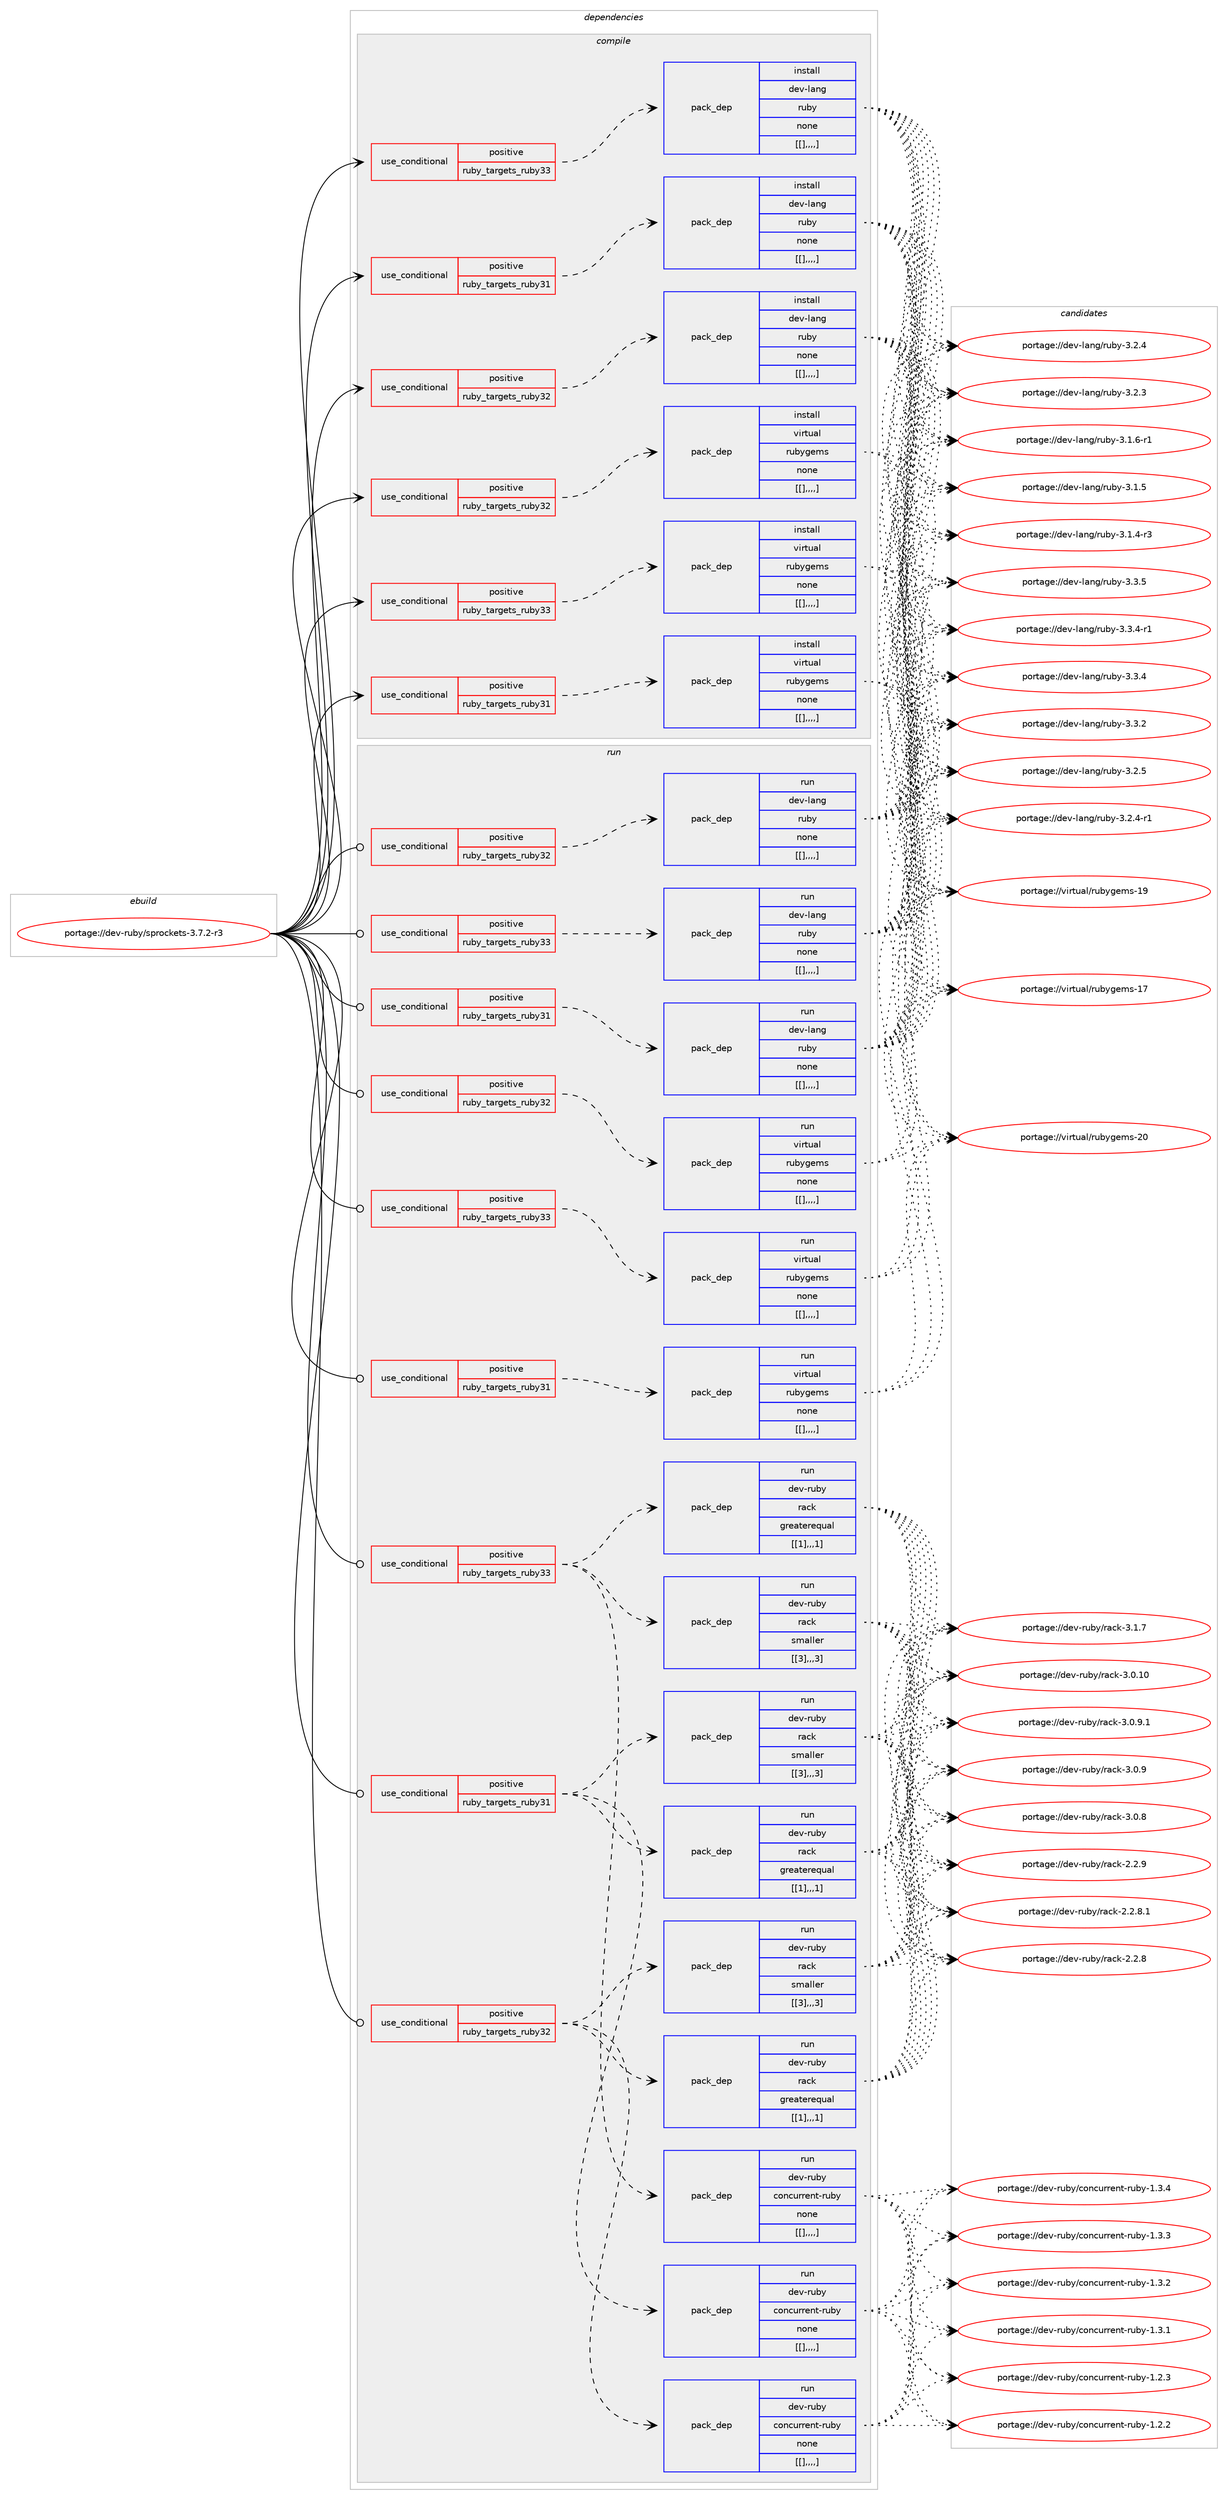 digraph prolog {

# *************
# Graph options
# *************

newrank=true;
concentrate=true;
compound=true;
graph [rankdir=LR,fontname=Helvetica,fontsize=10,ranksep=1.5];#, ranksep=2.5, nodesep=0.2];
edge  [arrowhead=vee];
node  [fontname=Helvetica,fontsize=10];

# **********
# The ebuild
# **********

subgraph cluster_leftcol {
color=gray;
label=<<i>ebuild</i>>;
id [label="portage://dev-ruby/sprockets-3.7.2-r3", color=red, width=4, href="../dev-ruby/sprockets-3.7.2-r3.svg"];
}

# ****************
# The dependencies
# ****************

subgraph cluster_midcol {
color=gray;
label=<<i>dependencies</i>>;
subgraph cluster_compile {
fillcolor="#eeeeee";
style=filled;
label=<<i>compile</i>>;
subgraph cond58580 {
dependency207532 [label=<<TABLE BORDER="0" CELLBORDER="1" CELLSPACING="0" CELLPADDING="4"><TR><TD ROWSPAN="3" CELLPADDING="10">use_conditional</TD></TR><TR><TD>positive</TD></TR><TR><TD>ruby_targets_ruby31</TD></TR></TABLE>>, shape=none, color=red];
subgraph pack147572 {
dependency207533 [label=<<TABLE BORDER="0" CELLBORDER="1" CELLSPACING="0" CELLPADDING="4" WIDTH="220"><TR><TD ROWSPAN="6" CELLPADDING="30">pack_dep</TD></TR><TR><TD WIDTH="110">install</TD></TR><TR><TD>dev-lang</TD></TR><TR><TD>ruby</TD></TR><TR><TD>none</TD></TR><TR><TD>[[],,,,]</TD></TR></TABLE>>, shape=none, color=blue];
}
dependency207532:e -> dependency207533:w [weight=20,style="dashed",arrowhead="vee"];
}
id:e -> dependency207532:w [weight=20,style="solid",arrowhead="vee"];
subgraph cond58581 {
dependency207534 [label=<<TABLE BORDER="0" CELLBORDER="1" CELLSPACING="0" CELLPADDING="4"><TR><TD ROWSPAN="3" CELLPADDING="10">use_conditional</TD></TR><TR><TD>positive</TD></TR><TR><TD>ruby_targets_ruby31</TD></TR></TABLE>>, shape=none, color=red];
subgraph pack147573 {
dependency207535 [label=<<TABLE BORDER="0" CELLBORDER="1" CELLSPACING="0" CELLPADDING="4" WIDTH="220"><TR><TD ROWSPAN="6" CELLPADDING="30">pack_dep</TD></TR><TR><TD WIDTH="110">install</TD></TR><TR><TD>virtual</TD></TR><TR><TD>rubygems</TD></TR><TR><TD>none</TD></TR><TR><TD>[[],,,,]</TD></TR></TABLE>>, shape=none, color=blue];
}
dependency207534:e -> dependency207535:w [weight=20,style="dashed",arrowhead="vee"];
}
id:e -> dependency207534:w [weight=20,style="solid",arrowhead="vee"];
subgraph cond58582 {
dependency207536 [label=<<TABLE BORDER="0" CELLBORDER="1" CELLSPACING="0" CELLPADDING="4"><TR><TD ROWSPAN="3" CELLPADDING="10">use_conditional</TD></TR><TR><TD>positive</TD></TR><TR><TD>ruby_targets_ruby32</TD></TR></TABLE>>, shape=none, color=red];
subgraph pack147574 {
dependency207537 [label=<<TABLE BORDER="0" CELLBORDER="1" CELLSPACING="0" CELLPADDING="4" WIDTH="220"><TR><TD ROWSPAN="6" CELLPADDING="30">pack_dep</TD></TR><TR><TD WIDTH="110">install</TD></TR><TR><TD>dev-lang</TD></TR><TR><TD>ruby</TD></TR><TR><TD>none</TD></TR><TR><TD>[[],,,,]</TD></TR></TABLE>>, shape=none, color=blue];
}
dependency207536:e -> dependency207537:w [weight=20,style="dashed",arrowhead="vee"];
}
id:e -> dependency207536:w [weight=20,style="solid",arrowhead="vee"];
subgraph cond58583 {
dependency207538 [label=<<TABLE BORDER="0" CELLBORDER="1" CELLSPACING="0" CELLPADDING="4"><TR><TD ROWSPAN="3" CELLPADDING="10">use_conditional</TD></TR><TR><TD>positive</TD></TR><TR><TD>ruby_targets_ruby32</TD></TR></TABLE>>, shape=none, color=red];
subgraph pack147575 {
dependency207539 [label=<<TABLE BORDER="0" CELLBORDER="1" CELLSPACING="0" CELLPADDING="4" WIDTH="220"><TR><TD ROWSPAN="6" CELLPADDING="30">pack_dep</TD></TR><TR><TD WIDTH="110">install</TD></TR><TR><TD>virtual</TD></TR><TR><TD>rubygems</TD></TR><TR><TD>none</TD></TR><TR><TD>[[],,,,]</TD></TR></TABLE>>, shape=none, color=blue];
}
dependency207538:e -> dependency207539:w [weight=20,style="dashed",arrowhead="vee"];
}
id:e -> dependency207538:w [weight=20,style="solid",arrowhead="vee"];
subgraph cond58584 {
dependency207540 [label=<<TABLE BORDER="0" CELLBORDER="1" CELLSPACING="0" CELLPADDING="4"><TR><TD ROWSPAN="3" CELLPADDING="10">use_conditional</TD></TR><TR><TD>positive</TD></TR><TR><TD>ruby_targets_ruby33</TD></TR></TABLE>>, shape=none, color=red];
subgraph pack147576 {
dependency207541 [label=<<TABLE BORDER="0" CELLBORDER="1" CELLSPACING="0" CELLPADDING="4" WIDTH="220"><TR><TD ROWSPAN="6" CELLPADDING="30">pack_dep</TD></TR><TR><TD WIDTH="110">install</TD></TR><TR><TD>dev-lang</TD></TR><TR><TD>ruby</TD></TR><TR><TD>none</TD></TR><TR><TD>[[],,,,]</TD></TR></TABLE>>, shape=none, color=blue];
}
dependency207540:e -> dependency207541:w [weight=20,style="dashed",arrowhead="vee"];
}
id:e -> dependency207540:w [weight=20,style="solid",arrowhead="vee"];
subgraph cond58585 {
dependency207542 [label=<<TABLE BORDER="0" CELLBORDER="1" CELLSPACING="0" CELLPADDING="4"><TR><TD ROWSPAN="3" CELLPADDING="10">use_conditional</TD></TR><TR><TD>positive</TD></TR><TR><TD>ruby_targets_ruby33</TD></TR></TABLE>>, shape=none, color=red];
subgraph pack147577 {
dependency207543 [label=<<TABLE BORDER="0" CELLBORDER="1" CELLSPACING="0" CELLPADDING="4" WIDTH="220"><TR><TD ROWSPAN="6" CELLPADDING="30">pack_dep</TD></TR><TR><TD WIDTH="110">install</TD></TR><TR><TD>virtual</TD></TR><TR><TD>rubygems</TD></TR><TR><TD>none</TD></TR><TR><TD>[[],,,,]</TD></TR></TABLE>>, shape=none, color=blue];
}
dependency207542:e -> dependency207543:w [weight=20,style="dashed",arrowhead="vee"];
}
id:e -> dependency207542:w [weight=20,style="solid",arrowhead="vee"];
}
subgraph cluster_compileandrun {
fillcolor="#eeeeee";
style=filled;
label=<<i>compile and run</i>>;
}
subgraph cluster_run {
fillcolor="#eeeeee";
style=filled;
label=<<i>run</i>>;
subgraph cond58586 {
dependency207544 [label=<<TABLE BORDER="0" CELLBORDER="1" CELLSPACING="0" CELLPADDING="4"><TR><TD ROWSPAN="3" CELLPADDING="10">use_conditional</TD></TR><TR><TD>positive</TD></TR><TR><TD>ruby_targets_ruby31</TD></TR></TABLE>>, shape=none, color=red];
subgraph pack147578 {
dependency207545 [label=<<TABLE BORDER="0" CELLBORDER="1" CELLSPACING="0" CELLPADDING="4" WIDTH="220"><TR><TD ROWSPAN="6" CELLPADDING="30">pack_dep</TD></TR><TR><TD WIDTH="110">run</TD></TR><TR><TD>dev-lang</TD></TR><TR><TD>ruby</TD></TR><TR><TD>none</TD></TR><TR><TD>[[],,,,]</TD></TR></TABLE>>, shape=none, color=blue];
}
dependency207544:e -> dependency207545:w [weight=20,style="dashed",arrowhead="vee"];
}
id:e -> dependency207544:w [weight=20,style="solid",arrowhead="odot"];
subgraph cond58587 {
dependency207546 [label=<<TABLE BORDER="0" CELLBORDER="1" CELLSPACING="0" CELLPADDING="4"><TR><TD ROWSPAN="3" CELLPADDING="10">use_conditional</TD></TR><TR><TD>positive</TD></TR><TR><TD>ruby_targets_ruby31</TD></TR></TABLE>>, shape=none, color=red];
subgraph pack147579 {
dependency207547 [label=<<TABLE BORDER="0" CELLBORDER="1" CELLSPACING="0" CELLPADDING="4" WIDTH="220"><TR><TD ROWSPAN="6" CELLPADDING="30">pack_dep</TD></TR><TR><TD WIDTH="110">run</TD></TR><TR><TD>dev-ruby</TD></TR><TR><TD>concurrent-ruby</TD></TR><TR><TD>none</TD></TR><TR><TD>[[],,,,]</TD></TR></TABLE>>, shape=none, color=blue];
}
dependency207546:e -> dependency207547:w [weight=20,style="dashed",arrowhead="vee"];
subgraph pack147580 {
dependency207548 [label=<<TABLE BORDER="0" CELLBORDER="1" CELLSPACING="0" CELLPADDING="4" WIDTH="220"><TR><TD ROWSPAN="6" CELLPADDING="30">pack_dep</TD></TR><TR><TD WIDTH="110">run</TD></TR><TR><TD>dev-ruby</TD></TR><TR><TD>rack</TD></TR><TR><TD>greaterequal</TD></TR><TR><TD>[[1],,,1]</TD></TR></TABLE>>, shape=none, color=blue];
}
dependency207546:e -> dependency207548:w [weight=20,style="dashed",arrowhead="vee"];
subgraph pack147581 {
dependency207549 [label=<<TABLE BORDER="0" CELLBORDER="1" CELLSPACING="0" CELLPADDING="4" WIDTH="220"><TR><TD ROWSPAN="6" CELLPADDING="30">pack_dep</TD></TR><TR><TD WIDTH="110">run</TD></TR><TR><TD>dev-ruby</TD></TR><TR><TD>rack</TD></TR><TR><TD>smaller</TD></TR><TR><TD>[[3],,,3]</TD></TR></TABLE>>, shape=none, color=blue];
}
dependency207546:e -> dependency207549:w [weight=20,style="dashed",arrowhead="vee"];
}
id:e -> dependency207546:w [weight=20,style="solid",arrowhead="odot"];
subgraph cond58588 {
dependency207550 [label=<<TABLE BORDER="0" CELLBORDER="1" CELLSPACING="0" CELLPADDING="4"><TR><TD ROWSPAN="3" CELLPADDING="10">use_conditional</TD></TR><TR><TD>positive</TD></TR><TR><TD>ruby_targets_ruby31</TD></TR></TABLE>>, shape=none, color=red];
subgraph pack147582 {
dependency207551 [label=<<TABLE BORDER="0" CELLBORDER="1" CELLSPACING="0" CELLPADDING="4" WIDTH="220"><TR><TD ROWSPAN="6" CELLPADDING="30">pack_dep</TD></TR><TR><TD WIDTH="110">run</TD></TR><TR><TD>virtual</TD></TR><TR><TD>rubygems</TD></TR><TR><TD>none</TD></TR><TR><TD>[[],,,,]</TD></TR></TABLE>>, shape=none, color=blue];
}
dependency207550:e -> dependency207551:w [weight=20,style="dashed",arrowhead="vee"];
}
id:e -> dependency207550:w [weight=20,style="solid",arrowhead="odot"];
subgraph cond58589 {
dependency207552 [label=<<TABLE BORDER="0" CELLBORDER="1" CELLSPACING="0" CELLPADDING="4"><TR><TD ROWSPAN="3" CELLPADDING="10">use_conditional</TD></TR><TR><TD>positive</TD></TR><TR><TD>ruby_targets_ruby32</TD></TR></TABLE>>, shape=none, color=red];
subgraph pack147583 {
dependency207553 [label=<<TABLE BORDER="0" CELLBORDER="1" CELLSPACING="0" CELLPADDING="4" WIDTH="220"><TR><TD ROWSPAN="6" CELLPADDING="30">pack_dep</TD></TR><TR><TD WIDTH="110">run</TD></TR><TR><TD>dev-lang</TD></TR><TR><TD>ruby</TD></TR><TR><TD>none</TD></TR><TR><TD>[[],,,,]</TD></TR></TABLE>>, shape=none, color=blue];
}
dependency207552:e -> dependency207553:w [weight=20,style="dashed",arrowhead="vee"];
}
id:e -> dependency207552:w [weight=20,style="solid",arrowhead="odot"];
subgraph cond58590 {
dependency207554 [label=<<TABLE BORDER="0" CELLBORDER="1" CELLSPACING="0" CELLPADDING="4"><TR><TD ROWSPAN="3" CELLPADDING="10">use_conditional</TD></TR><TR><TD>positive</TD></TR><TR><TD>ruby_targets_ruby32</TD></TR></TABLE>>, shape=none, color=red];
subgraph pack147584 {
dependency207555 [label=<<TABLE BORDER="0" CELLBORDER="1" CELLSPACING="0" CELLPADDING="4" WIDTH="220"><TR><TD ROWSPAN="6" CELLPADDING="30">pack_dep</TD></TR><TR><TD WIDTH="110">run</TD></TR><TR><TD>dev-ruby</TD></TR><TR><TD>concurrent-ruby</TD></TR><TR><TD>none</TD></TR><TR><TD>[[],,,,]</TD></TR></TABLE>>, shape=none, color=blue];
}
dependency207554:e -> dependency207555:w [weight=20,style="dashed",arrowhead="vee"];
subgraph pack147585 {
dependency207556 [label=<<TABLE BORDER="0" CELLBORDER="1" CELLSPACING="0" CELLPADDING="4" WIDTH="220"><TR><TD ROWSPAN="6" CELLPADDING="30">pack_dep</TD></TR><TR><TD WIDTH="110">run</TD></TR><TR><TD>dev-ruby</TD></TR><TR><TD>rack</TD></TR><TR><TD>greaterequal</TD></TR><TR><TD>[[1],,,1]</TD></TR></TABLE>>, shape=none, color=blue];
}
dependency207554:e -> dependency207556:w [weight=20,style="dashed",arrowhead="vee"];
subgraph pack147586 {
dependency207557 [label=<<TABLE BORDER="0" CELLBORDER="1" CELLSPACING="0" CELLPADDING="4" WIDTH="220"><TR><TD ROWSPAN="6" CELLPADDING="30">pack_dep</TD></TR><TR><TD WIDTH="110">run</TD></TR><TR><TD>dev-ruby</TD></TR><TR><TD>rack</TD></TR><TR><TD>smaller</TD></TR><TR><TD>[[3],,,3]</TD></TR></TABLE>>, shape=none, color=blue];
}
dependency207554:e -> dependency207557:w [weight=20,style="dashed",arrowhead="vee"];
}
id:e -> dependency207554:w [weight=20,style="solid",arrowhead="odot"];
subgraph cond58591 {
dependency207558 [label=<<TABLE BORDER="0" CELLBORDER="1" CELLSPACING="0" CELLPADDING="4"><TR><TD ROWSPAN="3" CELLPADDING="10">use_conditional</TD></TR><TR><TD>positive</TD></TR><TR><TD>ruby_targets_ruby32</TD></TR></TABLE>>, shape=none, color=red];
subgraph pack147587 {
dependency207559 [label=<<TABLE BORDER="0" CELLBORDER="1" CELLSPACING="0" CELLPADDING="4" WIDTH="220"><TR><TD ROWSPAN="6" CELLPADDING="30">pack_dep</TD></TR><TR><TD WIDTH="110">run</TD></TR><TR><TD>virtual</TD></TR><TR><TD>rubygems</TD></TR><TR><TD>none</TD></TR><TR><TD>[[],,,,]</TD></TR></TABLE>>, shape=none, color=blue];
}
dependency207558:e -> dependency207559:w [weight=20,style="dashed",arrowhead="vee"];
}
id:e -> dependency207558:w [weight=20,style="solid",arrowhead="odot"];
subgraph cond58592 {
dependency207560 [label=<<TABLE BORDER="0" CELLBORDER="1" CELLSPACING="0" CELLPADDING="4"><TR><TD ROWSPAN="3" CELLPADDING="10">use_conditional</TD></TR><TR><TD>positive</TD></TR><TR><TD>ruby_targets_ruby33</TD></TR></TABLE>>, shape=none, color=red];
subgraph pack147588 {
dependency207561 [label=<<TABLE BORDER="0" CELLBORDER="1" CELLSPACING="0" CELLPADDING="4" WIDTH="220"><TR><TD ROWSPAN="6" CELLPADDING="30">pack_dep</TD></TR><TR><TD WIDTH="110">run</TD></TR><TR><TD>dev-lang</TD></TR><TR><TD>ruby</TD></TR><TR><TD>none</TD></TR><TR><TD>[[],,,,]</TD></TR></TABLE>>, shape=none, color=blue];
}
dependency207560:e -> dependency207561:w [weight=20,style="dashed",arrowhead="vee"];
}
id:e -> dependency207560:w [weight=20,style="solid",arrowhead="odot"];
subgraph cond58593 {
dependency207562 [label=<<TABLE BORDER="0" CELLBORDER="1" CELLSPACING="0" CELLPADDING="4"><TR><TD ROWSPAN="3" CELLPADDING="10">use_conditional</TD></TR><TR><TD>positive</TD></TR><TR><TD>ruby_targets_ruby33</TD></TR></TABLE>>, shape=none, color=red];
subgraph pack147589 {
dependency207563 [label=<<TABLE BORDER="0" CELLBORDER="1" CELLSPACING="0" CELLPADDING="4" WIDTH="220"><TR><TD ROWSPAN="6" CELLPADDING="30">pack_dep</TD></TR><TR><TD WIDTH="110">run</TD></TR><TR><TD>dev-ruby</TD></TR><TR><TD>concurrent-ruby</TD></TR><TR><TD>none</TD></TR><TR><TD>[[],,,,]</TD></TR></TABLE>>, shape=none, color=blue];
}
dependency207562:e -> dependency207563:w [weight=20,style="dashed",arrowhead="vee"];
subgraph pack147590 {
dependency207564 [label=<<TABLE BORDER="0" CELLBORDER="1" CELLSPACING="0" CELLPADDING="4" WIDTH="220"><TR><TD ROWSPAN="6" CELLPADDING="30">pack_dep</TD></TR><TR><TD WIDTH="110">run</TD></TR><TR><TD>dev-ruby</TD></TR><TR><TD>rack</TD></TR><TR><TD>greaterequal</TD></TR><TR><TD>[[1],,,1]</TD></TR></TABLE>>, shape=none, color=blue];
}
dependency207562:e -> dependency207564:w [weight=20,style="dashed",arrowhead="vee"];
subgraph pack147591 {
dependency207565 [label=<<TABLE BORDER="0" CELLBORDER="1" CELLSPACING="0" CELLPADDING="4" WIDTH="220"><TR><TD ROWSPAN="6" CELLPADDING="30">pack_dep</TD></TR><TR><TD WIDTH="110">run</TD></TR><TR><TD>dev-ruby</TD></TR><TR><TD>rack</TD></TR><TR><TD>smaller</TD></TR><TR><TD>[[3],,,3]</TD></TR></TABLE>>, shape=none, color=blue];
}
dependency207562:e -> dependency207565:w [weight=20,style="dashed",arrowhead="vee"];
}
id:e -> dependency207562:w [weight=20,style="solid",arrowhead="odot"];
subgraph cond58594 {
dependency207566 [label=<<TABLE BORDER="0" CELLBORDER="1" CELLSPACING="0" CELLPADDING="4"><TR><TD ROWSPAN="3" CELLPADDING="10">use_conditional</TD></TR><TR><TD>positive</TD></TR><TR><TD>ruby_targets_ruby33</TD></TR></TABLE>>, shape=none, color=red];
subgraph pack147592 {
dependency207567 [label=<<TABLE BORDER="0" CELLBORDER="1" CELLSPACING="0" CELLPADDING="4" WIDTH="220"><TR><TD ROWSPAN="6" CELLPADDING="30">pack_dep</TD></TR><TR><TD WIDTH="110">run</TD></TR><TR><TD>virtual</TD></TR><TR><TD>rubygems</TD></TR><TR><TD>none</TD></TR><TR><TD>[[],,,,]</TD></TR></TABLE>>, shape=none, color=blue];
}
dependency207566:e -> dependency207567:w [weight=20,style="dashed",arrowhead="vee"];
}
id:e -> dependency207566:w [weight=20,style="solid",arrowhead="odot"];
}
}

# **************
# The candidates
# **************

subgraph cluster_choices {
rank=same;
color=gray;
label=<<i>candidates</i>>;

subgraph choice147572 {
color=black;
nodesep=1;
choice10010111845108971101034711411798121455146514653 [label="portage://dev-lang/ruby-3.3.5", color=red, width=4,href="../dev-lang/ruby-3.3.5.svg"];
choice100101118451089711010347114117981214551465146524511449 [label="portage://dev-lang/ruby-3.3.4-r1", color=red, width=4,href="../dev-lang/ruby-3.3.4-r1.svg"];
choice10010111845108971101034711411798121455146514652 [label="portage://dev-lang/ruby-3.3.4", color=red, width=4,href="../dev-lang/ruby-3.3.4.svg"];
choice10010111845108971101034711411798121455146514650 [label="portage://dev-lang/ruby-3.3.2", color=red, width=4,href="../dev-lang/ruby-3.3.2.svg"];
choice10010111845108971101034711411798121455146504653 [label="portage://dev-lang/ruby-3.2.5", color=red, width=4,href="../dev-lang/ruby-3.2.5.svg"];
choice100101118451089711010347114117981214551465046524511449 [label="portage://dev-lang/ruby-3.2.4-r1", color=red, width=4,href="../dev-lang/ruby-3.2.4-r1.svg"];
choice10010111845108971101034711411798121455146504652 [label="portage://dev-lang/ruby-3.2.4", color=red, width=4,href="../dev-lang/ruby-3.2.4.svg"];
choice10010111845108971101034711411798121455146504651 [label="portage://dev-lang/ruby-3.2.3", color=red, width=4,href="../dev-lang/ruby-3.2.3.svg"];
choice100101118451089711010347114117981214551464946544511449 [label="portage://dev-lang/ruby-3.1.6-r1", color=red, width=4,href="../dev-lang/ruby-3.1.6-r1.svg"];
choice10010111845108971101034711411798121455146494653 [label="portage://dev-lang/ruby-3.1.5", color=red, width=4,href="../dev-lang/ruby-3.1.5.svg"];
choice100101118451089711010347114117981214551464946524511451 [label="portage://dev-lang/ruby-3.1.4-r3", color=red, width=4,href="../dev-lang/ruby-3.1.4-r3.svg"];
dependency207533:e -> choice10010111845108971101034711411798121455146514653:w [style=dotted,weight="100"];
dependency207533:e -> choice100101118451089711010347114117981214551465146524511449:w [style=dotted,weight="100"];
dependency207533:e -> choice10010111845108971101034711411798121455146514652:w [style=dotted,weight="100"];
dependency207533:e -> choice10010111845108971101034711411798121455146514650:w [style=dotted,weight="100"];
dependency207533:e -> choice10010111845108971101034711411798121455146504653:w [style=dotted,weight="100"];
dependency207533:e -> choice100101118451089711010347114117981214551465046524511449:w [style=dotted,weight="100"];
dependency207533:e -> choice10010111845108971101034711411798121455146504652:w [style=dotted,weight="100"];
dependency207533:e -> choice10010111845108971101034711411798121455146504651:w [style=dotted,weight="100"];
dependency207533:e -> choice100101118451089711010347114117981214551464946544511449:w [style=dotted,weight="100"];
dependency207533:e -> choice10010111845108971101034711411798121455146494653:w [style=dotted,weight="100"];
dependency207533:e -> choice100101118451089711010347114117981214551464946524511451:w [style=dotted,weight="100"];
}
subgraph choice147573 {
color=black;
nodesep=1;
choice118105114116117971084711411798121103101109115455048 [label="portage://virtual/rubygems-20", color=red, width=4,href="../virtual/rubygems-20.svg"];
choice118105114116117971084711411798121103101109115454957 [label="portage://virtual/rubygems-19", color=red, width=4,href="../virtual/rubygems-19.svg"];
choice118105114116117971084711411798121103101109115454955 [label="portage://virtual/rubygems-17", color=red, width=4,href="../virtual/rubygems-17.svg"];
dependency207535:e -> choice118105114116117971084711411798121103101109115455048:w [style=dotted,weight="100"];
dependency207535:e -> choice118105114116117971084711411798121103101109115454957:w [style=dotted,weight="100"];
dependency207535:e -> choice118105114116117971084711411798121103101109115454955:w [style=dotted,weight="100"];
}
subgraph choice147574 {
color=black;
nodesep=1;
choice10010111845108971101034711411798121455146514653 [label="portage://dev-lang/ruby-3.3.5", color=red, width=4,href="../dev-lang/ruby-3.3.5.svg"];
choice100101118451089711010347114117981214551465146524511449 [label="portage://dev-lang/ruby-3.3.4-r1", color=red, width=4,href="../dev-lang/ruby-3.3.4-r1.svg"];
choice10010111845108971101034711411798121455146514652 [label="portage://dev-lang/ruby-3.3.4", color=red, width=4,href="../dev-lang/ruby-3.3.4.svg"];
choice10010111845108971101034711411798121455146514650 [label="portage://dev-lang/ruby-3.3.2", color=red, width=4,href="../dev-lang/ruby-3.3.2.svg"];
choice10010111845108971101034711411798121455146504653 [label="portage://dev-lang/ruby-3.2.5", color=red, width=4,href="../dev-lang/ruby-3.2.5.svg"];
choice100101118451089711010347114117981214551465046524511449 [label="portage://dev-lang/ruby-3.2.4-r1", color=red, width=4,href="../dev-lang/ruby-3.2.4-r1.svg"];
choice10010111845108971101034711411798121455146504652 [label="portage://dev-lang/ruby-3.2.4", color=red, width=4,href="../dev-lang/ruby-3.2.4.svg"];
choice10010111845108971101034711411798121455146504651 [label="portage://dev-lang/ruby-3.2.3", color=red, width=4,href="../dev-lang/ruby-3.2.3.svg"];
choice100101118451089711010347114117981214551464946544511449 [label="portage://dev-lang/ruby-3.1.6-r1", color=red, width=4,href="../dev-lang/ruby-3.1.6-r1.svg"];
choice10010111845108971101034711411798121455146494653 [label="portage://dev-lang/ruby-3.1.5", color=red, width=4,href="../dev-lang/ruby-3.1.5.svg"];
choice100101118451089711010347114117981214551464946524511451 [label="portage://dev-lang/ruby-3.1.4-r3", color=red, width=4,href="../dev-lang/ruby-3.1.4-r3.svg"];
dependency207537:e -> choice10010111845108971101034711411798121455146514653:w [style=dotted,weight="100"];
dependency207537:e -> choice100101118451089711010347114117981214551465146524511449:w [style=dotted,weight="100"];
dependency207537:e -> choice10010111845108971101034711411798121455146514652:w [style=dotted,weight="100"];
dependency207537:e -> choice10010111845108971101034711411798121455146514650:w [style=dotted,weight="100"];
dependency207537:e -> choice10010111845108971101034711411798121455146504653:w [style=dotted,weight="100"];
dependency207537:e -> choice100101118451089711010347114117981214551465046524511449:w [style=dotted,weight="100"];
dependency207537:e -> choice10010111845108971101034711411798121455146504652:w [style=dotted,weight="100"];
dependency207537:e -> choice10010111845108971101034711411798121455146504651:w [style=dotted,weight="100"];
dependency207537:e -> choice100101118451089711010347114117981214551464946544511449:w [style=dotted,weight="100"];
dependency207537:e -> choice10010111845108971101034711411798121455146494653:w [style=dotted,weight="100"];
dependency207537:e -> choice100101118451089711010347114117981214551464946524511451:w [style=dotted,weight="100"];
}
subgraph choice147575 {
color=black;
nodesep=1;
choice118105114116117971084711411798121103101109115455048 [label="portage://virtual/rubygems-20", color=red, width=4,href="../virtual/rubygems-20.svg"];
choice118105114116117971084711411798121103101109115454957 [label="portage://virtual/rubygems-19", color=red, width=4,href="../virtual/rubygems-19.svg"];
choice118105114116117971084711411798121103101109115454955 [label="portage://virtual/rubygems-17", color=red, width=4,href="../virtual/rubygems-17.svg"];
dependency207539:e -> choice118105114116117971084711411798121103101109115455048:w [style=dotted,weight="100"];
dependency207539:e -> choice118105114116117971084711411798121103101109115454957:w [style=dotted,weight="100"];
dependency207539:e -> choice118105114116117971084711411798121103101109115454955:w [style=dotted,weight="100"];
}
subgraph choice147576 {
color=black;
nodesep=1;
choice10010111845108971101034711411798121455146514653 [label="portage://dev-lang/ruby-3.3.5", color=red, width=4,href="../dev-lang/ruby-3.3.5.svg"];
choice100101118451089711010347114117981214551465146524511449 [label="portage://dev-lang/ruby-3.3.4-r1", color=red, width=4,href="../dev-lang/ruby-3.3.4-r1.svg"];
choice10010111845108971101034711411798121455146514652 [label="portage://dev-lang/ruby-3.3.4", color=red, width=4,href="../dev-lang/ruby-3.3.4.svg"];
choice10010111845108971101034711411798121455146514650 [label="portage://dev-lang/ruby-3.3.2", color=red, width=4,href="../dev-lang/ruby-3.3.2.svg"];
choice10010111845108971101034711411798121455146504653 [label="portage://dev-lang/ruby-3.2.5", color=red, width=4,href="../dev-lang/ruby-3.2.5.svg"];
choice100101118451089711010347114117981214551465046524511449 [label="portage://dev-lang/ruby-3.2.4-r1", color=red, width=4,href="../dev-lang/ruby-3.2.4-r1.svg"];
choice10010111845108971101034711411798121455146504652 [label="portage://dev-lang/ruby-3.2.4", color=red, width=4,href="../dev-lang/ruby-3.2.4.svg"];
choice10010111845108971101034711411798121455146504651 [label="portage://dev-lang/ruby-3.2.3", color=red, width=4,href="../dev-lang/ruby-3.2.3.svg"];
choice100101118451089711010347114117981214551464946544511449 [label="portage://dev-lang/ruby-3.1.6-r1", color=red, width=4,href="../dev-lang/ruby-3.1.6-r1.svg"];
choice10010111845108971101034711411798121455146494653 [label="portage://dev-lang/ruby-3.1.5", color=red, width=4,href="../dev-lang/ruby-3.1.5.svg"];
choice100101118451089711010347114117981214551464946524511451 [label="portage://dev-lang/ruby-3.1.4-r3", color=red, width=4,href="../dev-lang/ruby-3.1.4-r3.svg"];
dependency207541:e -> choice10010111845108971101034711411798121455146514653:w [style=dotted,weight="100"];
dependency207541:e -> choice100101118451089711010347114117981214551465146524511449:w [style=dotted,weight="100"];
dependency207541:e -> choice10010111845108971101034711411798121455146514652:w [style=dotted,weight="100"];
dependency207541:e -> choice10010111845108971101034711411798121455146514650:w [style=dotted,weight="100"];
dependency207541:e -> choice10010111845108971101034711411798121455146504653:w [style=dotted,weight="100"];
dependency207541:e -> choice100101118451089711010347114117981214551465046524511449:w [style=dotted,weight="100"];
dependency207541:e -> choice10010111845108971101034711411798121455146504652:w [style=dotted,weight="100"];
dependency207541:e -> choice10010111845108971101034711411798121455146504651:w [style=dotted,weight="100"];
dependency207541:e -> choice100101118451089711010347114117981214551464946544511449:w [style=dotted,weight="100"];
dependency207541:e -> choice10010111845108971101034711411798121455146494653:w [style=dotted,weight="100"];
dependency207541:e -> choice100101118451089711010347114117981214551464946524511451:w [style=dotted,weight="100"];
}
subgraph choice147577 {
color=black;
nodesep=1;
choice118105114116117971084711411798121103101109115455048 [label="portage://virtual/rubygems-20", color=red, width=4,href="../virtual/rubygems-20.svg"];
choice118105114116117971084711411798121103101109115454957 [label="portage://virtual/rubygems-19", color=red, width=4,href="../virtual/rubygems-19.svg"];
choice118105114116117971084711411798121103101109115454955 [label="portage://virtual/rubygems-17", color=red, width=4,href="../virtual/rubygems-17.svg"];
dependency207543:e -> choice118105114116117971084711411798121103101109115455048:w [style=dotted,weight="100"];
dependency207543:e -> choice118105114116117971084711411798121103101109115454957:w [style=dotted,weight="100"];
dependency207543:e -> choice118105114116117971084711411798121103101109115454955:w [style=dotted,weight="100"];
}
subgraph choice147578 {
color=black;
nodesep=1;
choice10010111845108971101034711411798121455146514653 [label="portage://dev-lang/ruby-3.3.5", color=red, width=4,href="../dev-lang/ruby-3.3.5.svg"];
choice100101118451089711010347114117981214551465146524511449 [label="portage://dev-lang/ruby-3.3.4-r1", color=red, width=4,href="../dev-lang/ruby-3.3.4-r1.svg"];
choice10010111845108971101034711411798121455146514652 [label="portage://dev-lang/ruby-3.3.4", color=red, width=4,href="../dev-lang/ruby-3.3.4.svg"];
choice10010111845108971101034711411798121455146514650 [label="portage://dev-lang/ruby-3.3.2", color=red, width=4,href="../dev-lang/ruby-3.3.2.svg"];
choice10010111845108971101034711411798121455146504653 [label="portage://dev-lang/ruby-3.2.5", color=red, width=4,href="../dev-lang/ruby-3.2.5.svg"];
choice100101118451089711010347114117981214551465046524511449 [label="portage://dev-lang/ruby-3.2.4-r1", color=red, width=4,href="../dev-lang/ruby-3.2.4-r1.svg"];
choice10010111845108971101034711411798121455146504652 [label="portage://dev-lang/ruby-3.2.4", color=red, width=4,href="../dev-lang/ruby-3.2.4.svg"];
choice10010111845108971101034711411798121455146504651 [label="portage://dev-lang/ruby-3.2.3", color=red, width=4,href="../dev-lang/ruby-3.2.3.svg"];
choice100101118451089711010347114117981214551464946544511449 [label="portage://dev-lang/ruby-3.1.6-r1", color=red, width=4,href="../dev-lang/ruby-3.1.6-r1.svg"];
choice10010111845108971101034711411798121455146494653 [label="portage://dev-lang/ruby-3.1.5", color=red, width=4,href="../dev-lang/ruby-3.1.5.svg"];
choice100101118451089711010347114117981214551464946524511451 [label="portage://dev-lang/ruby-3.1.4-r3", color=red, width=4,href="../dev-lang/ruby-3.1.4-r3.svg"];
dependency207545:e -> choice10010111845108971101034711411798121455146514653:w [style=dotted,weight="100"];
dependency207545:e -> choice100101118451089711010347114117981214551465146524511449:w [style=dotted,weight="100"];
dependency207545:e -> choice10010111845108971101034711411798121455146514652:w [style=dotted,weight="100"];
dependency207545:e -> choice10010111845108971101034711411798121455146514650:w [style=dotted,weight="100"];
dependency207545:e -> choice10010111845108971101034711411798121455146504653:w [style=dotted,weight="100"];
dependency207545:e -> choice100101118451089711010347114117981214551465046524511449:w [style=dotted,weight="100"];
dependency207545:e -> choice10010111845108971101034711411798121455146504652:w [style=dotted,weight="100"];
dependency207545:e -> choice10010111845108971101034711411798121455146504651:w [style=dotted,weight="100"];
dependency207545:e -> choice100101118451089711010347114117981214551464946544511449:w [style=dotted,weight="100"];
dependency207545:e -> choice10010111845108971101034711411798121455146494653:w [style=dotted,weight="100"];
dependency207545:e -> choice100101118451089711010347114117981214551464946524511451:w [style=dotted,weight="100"];
}
subgraph choice147579 {
color=black;
nodesep=1;
choice10010111845114117981214799111110991171141141011101164511411798121454946514652 [label="portage://dev-ruby/concurrent-ruby-1.3.4", color=red, width=4,href="../dev-ruby/concurrent-ruby-1.3.4.svg"];
choice10010111845114117981214799111110991171141141011101164511411798121454946514651 [label="portage://dev-ruby/concurrent-ruby-1.3.3", color=red, width=4,href="../dev-ruby/concurrent-ruby-1.3.3.svg"];
choice10010111845114117981214799111110991171141141011101164511411798121454946514650 [label="portage://dev-ruby/concurrent-ruby-1.3.2", color=red, width=4,href="../dev-ruby/concurrent-ruby-1.3.2.svg"];
choice10010111845114117981214799111110991171141141011101164511411798121454946514649 [label="portage://dev-ruby/concurrent-ruby-1.3.1", color=red, width=4,href="../dev-ruby/concurrent-ruby-1.3.1.svg"];
choice10010111845114117981214799111110991171141141011101164511411798121454946504651 [label="portage://dev-ruby/concurrent-ruby-1.2.3", color=red, width=4,href="../dev-ruby/concurrent-ruby-1.2.3.svg"];
choice10010111845114117981214799111110991171141141011101164511411798121454946504650 [label="portage://dev-ruby/concurrent-ruby-1.2.2", color=red, width=4,href="../dev-ruby/concurrent-ruby-1.2.2.svg"];
dependency207547:e -> choice10010111845114117981214799111110991171141141011101164511411798121454946514652:w [style=dotted,weight="100"];
dependency207547:e -> choice10010111845114117981214799111110991171141141011101164511411798121454946514651:w [style=dotted,weight="100"];
dependency207547:e -> choice10010111845114117981214799111110991171141141011101164511411798121454946514650:w [style=dotted,weight="100"];
dependency207547:e -> choice10010111845114117981214799111110991171141141011101164511411798121454946514649:w [style=dotted,weight="100"];
dependency207547:e -> choice10010111845114117981214799111110991171141141011101164511411798121454946504651:w [style=dotted,weight="100"];
dependency207547:e -> choice10010111845114117981214799111110991171141141011101164511411798121454946504650:w [style=dotted,weight="100"];
}
subgraph choice147580 {
color=black;
nodesep=1;
choice1001011184511411798121471149799107455146494655 [label="portage://dev-ruby/rack-3.1.7", color=red, width=4,href="../dev-ruby/rack-3.1.7.svg"];
choice100101118451141179812147114979910745514648464948 [label="portage://dev-ruby/rack-3.0.10", color=red, width=4,href="../dev-ruby/rack-3.0.10.svg"];
choice10010111845114117981214711497991074551464846574649 [label="portage://dev-ruby/rack-3.0.9.1", color=red, width=4,href="../dev-ruby/rack-3.0.9.1.svg"];
choice1001011184511411798121471149799107455146484657 [label="portage://dev-ruby/rack-3.0.9", color=red, width=4,href="../dev-ruby/rack-3.0.9.svg"];
choice1001011184511411798121471149799107455146484656 [label="portage://dev-ruby/rack-3.0.8", color=red, width=4,href="../dev-ruby/rack-3.0.8.svg"];
choice1001011184511411798121471149799107455046504657 [label="portage://dev-ruby/rack-2.2.9", color=red, width=4,href="../dev-ruby/rack-2.2.9.svg"];
choice10010111845114117981214711497991074550465046564649 [label="portage://dev-ruby/rack-2.2.8.1", color=red, width=4,href="../dev-ruby/rack-2.2.8.1.svg"];
choice1001011184511411798121471149799107455046504656 [label="portage://dev-ruby/rack-2.2.8", color=red, width=4,href="../dev-ruby/rack-2.2.8.svg"];
dependency207548:e -> choice1001011184511411798121471149799107455146494655:w [style=dotted,weight="100"];
dependency207548:e -> choice100101118451141179812147114979910745514648464948:w [style=dotted,weight="100"];
dependency207548:e -> choice10010111845114117981214711497991074551464846574649:w [style=dotted,weight="100"];
dependency207548:e -> choice1001011184511411798121471149799107455146484657:w [style=dotted,weight="100"];
dependency207548:e -> choice1001011184511411798121471149799107455146484656:w [style=dotted,weight="100"];
dependency207548:e -> choice1001011184511411798121471149799107455046504657:w [style=dotted,weight="100"];
dependency207548:e -> choice10010111845114117981214711497991074550465046564649:w [style=dotted,weight="100"];
dependency207548:e -> choice1001011184511411798121471149799107455046504656:w [style=dotted,weight="100"];
}
subgraph choice147581 {
color=black;
nodesep=1;
choice1001011184511411798121471149799107455146494655 [label="portage://dev-ruby/rack-3.1.7", color=red, width=4,href="../dev-ruby/rack-3.1.7.svg"];
choice100101118451141179812147114979910745514648464948 [label="portage://dev-ruby/rack-3.0.10", color=red, width=4,href="../dev-ruby/rack-3.0.10.svg"];
choice10010111845114117981214711497991074551464846574649 [label="portage://dev-ruby/rack-3.0.9.1", color=red, width=4,href="../dev-ruby/rack-3.0.9.1.svg"];
choice1001011184511411798121471149799107455146484657 [label="portage://dev-ruby/rack-3.0.9", color=red, width=4,href="../dev-ruby/rack-3.0.9.svg"];
choice1001011184511411798121471149799107455146484656 [label="portage://dev-ruby/rack-3.0.8", color=red, width=4,href="../dev-ruby/rack-3.0.8.svg"];
choice1001011184511411798121471149799107455046504657 [label="portage://dev-ruby/rack-2.2.9", color=red, width=4,href="../dev-ruby/rack-2.2.9.svg"];
choice10010111845114117981214711497991074550465046564649 [label="portage://dev-ruby/rack-2.2.8.1", color=red, width=4,href="../dev-ruby/rack-2.2.8.1.svg"];
choice1001011184511411798121471149799107455046504656 [label="portage://dev-ruby/rack-2.2.8", color=red, width=4,href="../dev-ruby/rack-2.2.8.svg"];
dependency207549:e -> choice1001011184511411798121471149799107455146494655:w [style=dotted,weight="100"];
dependency207549:e -> choice100101118451141179812147114979910745514648464948:w [style=dotted,weight="100"];
dependency207549:e -> choice10010111845114117981214711497991074551464846574649:w [style=dotted,weight="100"];
dependency207549:e -> choice1001011184511411798121471149799107455146484657:w [style=dotted,weight="100"];
dependency207549:e -> choice1001011184511411798121471149799107455146484656:w [style=dotted,weight="100"];
dependency207549:e -> choice1001011184511411798121471149799107455046504657:w [style=dotted,weight="100"];
dependency207549:e -> choice10010111845114117981214711497991074550465046564649:w [style=dotted,weight="100"];
dependency207549:e -> choice1001011184511411798121471149799107455046504656:w [style=dotted,weight="100"];
}
subgraph choice147582 {
color=black;
nodesep=1;
choice118105114116117971084711411798121103101109115455048 [label="portage://virtual/rubygems-20", color=red, width=4,href="../virtual/rubygems-20.svg"];
choice118105114116117971084711411798121103101109115454957 [label="portage://virtual/rubygems-19", color=red, width=4,href="../virtual/rubygems-19.svg"];
choice118105114116117971084711411798121103101109115454955 [label="portage://virtual/rubygems-17", color=red, width=4,href="../virtual/rubygems-17.svg"];
dependency207551:e -> choice118105114116117971084711411798121103101109115455048:w [style=dotted,weight="100"];
dependency207551:e -> choice118105114116117971084711411798121103101109115454957:w [style=dotted,weight="100"];
dependency207551:e -> choice118105114116117971084711411798121103101109115454955:w [style=dotted,weight="100"];
}
subgraph choice147583 {
color=black;
nodesep=1;
choice10010111845108971101034711411798121455146514653 [label="portage://dev-lang/ruby-3.3.5", color=red, width=4,href="../dev-lang/ruby-3.3.5.svg"];
choice100101118451089711010347114117981214551465146524511449 [label="portage://dev-lang/ruby-3.3.4-r1", color=red, width=4,href="../dev-lang/ruby-3.3.4-r1.svg"];
choice10010111845108971101034711411798121455146514652 [label="portage://dev-lang/ruby-3.3.4", color=red, width=4,href="../dev-lang/ruby-3.3.4.svg"];
choice10010111845108971101034711411798121455146514650 [label="portage://dev-lang/ruby-3.3.2", color=red, width=4,href="../dev-lang/ruby-3.3.2.svg"];
choice10010111845108971101034711411798121455146504653 [label="portage://dev-lang/ruby-3.2.5", color=red, width=4,href="../dev-lang/ruby-3.2.5.svg"];
choice100101118451089711010347114117981214551465046524511449 [label="portage://dev-lang/ruby-3.2.4-r1", color=red, width=4,href="../dev-lang/ruby-3.2.4-r1.svg"];
choice10010111845108971101034711411798121455146504652 [label="portage://dev-lang/ruby-3.2.4", color=red, width=4,href="../dev-lang/ruby-3.2.4.svg"];
choice10010111845108971101034711411798121455146504651 [label="portage://dev-lang/ruby-3.2.3", color=red, width=4,href="../dev-lang/ruby-3.2.3.svg"];
choice100101118451089711010347114117981214551464946544511449 [label="portage://dev-lang/ruby-3.1.6-r1", color=red, width=4,href="../dev-lang/ruby-3.1.6-r1.svg"];
choice10010111845108971101034711411798121455146494653 [label="portage://dev-lang/ruby-3.1.5", color=red, width=4,href="../dev-lang/ruby-3.1.5.svg"];
choice100101118451089711010347114117981214551464946524511451 [label="portage://dev-lang/ruby-3.1.4-r3", color=red, width=4,href="../dev-lang/ruby-3.1.4-r3.svg"];
dependency207553:e -> choice10010111845108971101034711411798121455146514653:w [style=dotted,weight="100"];
dependency207553:e -> choice100101118451089711010347114117981214551465146524511449:w [style=dotted,weight="100"];
dependency207553:e -> choice10010111845108971101034711411798121455146514652:w [style=dotted,weight="100"];
dependency207553:e -> choice10010111845108971101034711411798121455146514650:w [style=dotted,weight="100"];
dependency207553:e -> choice10010111845108971101034711411798121455146504653:w [style=dotted,weight="100"];
dependency207553:e -> choice100101118451089711010347114117981214551465046524511449:w [style=dotted,weight="100"];
dependency207553:e -> choice10010111845108971101034711411798121455146504652:w [style=dotted,weight="100"];
dependency207553:e -> choice10010111845108971101034711411798121455146504651:w [style=dotted,weight="100"];
dependency207553:e -> choice100101118451089711010347114117981214551464946544511449:w [style=dotted,weight="100"];
dependency207553:e -> choice10010111845108971101034711411798121455146494653:w [style=dotted,weight="100"];
dependency207553:e -> choice100101118451089711010347114117981214551464946524511451:w [style=dotted,weight="100"];
}
subgraph choice147584 {
color=black;
nodesep=1;
choice10010111845114117981214799111110991171141141011101164511411798121454946514652 [label="portage://dev-ruby/concurrent-ruby-1.3.4", color=red, width=4,href="../dev-ruby/concurrent-ruby-1.3.4.svg"];
choice10010111845114117981214799111110991171141141011101164511411798121454946514651 [label="portage://dev-ruby/concurrent-ruby-1.3.3", color=red, width=4,href="../dev-ruby/concurrent-ruby-1.3.3.svg"];
choice10010111845114117981214799111110991171141141011101164511411798121454946514650 [label="portage://dev-ruby/concurrent-ruby-1.3.2", color=red, width=4,href="../dev-ruby/concurrent-ruby-1.3.2.svg"];
choice10010111845114117981214799111110991171141141011101164511411798121454946514649 [label="portage://dev-ruby/concurrent-ruby-1.3.1", color=red, width=4,href="../dev-ruby/concurrent-ruby-1.3.1.svg"];
choice10010111845114117981214799111110991171141141011101164511411798121454946504651 [label="portage://dev-ruby/concurrent-ruby-1.2.3", color=red, width=4,href="../dev-ruby/concurrent-ruby-1.2.3.svg"];
choice10010111845114117981214799111110991171141141011101164511411798121454946504650 [label="portage://dev-ruby/concurrent-ruby-1.2.2", color=red, width=4,href="../dev-ruby/concurrent-ruby-1.2.2.svg"];
dependency207555:e -> choice10010111845114117981214799111110991171141141011101164511411798121454946514652:w [style=dotted,weight="100"];
dependency207555:e -> choice10010111845114117981214799111110991171141141011101164511411798121454946514651:w [style=dotted,weight="100"];
dependency207555:e -> choice10010111845114117981214799111110991171141141011101164511411798121454946514650:w [style=dotted,weight="100"];
dependency207555:e -> choice10010111845114117981214799111110991171141141011101164511411798121454946514649:w [style=dotted,weight="100"];
dependency207555:e -> choice10010111845114117981214799111110991171141141011101164511411798121454946504651:w [style=dotted,weight="100"];
dependency207555:e -> choice10010111845114117981214799111110991171141141011101164511411798121454946504650:w [style=dotted,weight="100"];
}
subgraph choice147585 {
color=black;
nodesep=1;
choice1001011184511411798121471149799107455146494655 [label="portage://dev-ruby/rack-3.1.7", color=red, width=4,href="../dev-ruby/rack-3.1.7.svg"];
choice100101118451141179812147114979910745514648464948 [label="portage://dev-ruby/rack-3.0.10", color=red, width=4,href="../dev-ruby/rack-3.0.10.svg"];
choice10010111845114117981214711497991074551464846574649 [label="portage://dev-ruby/rack-3.0.9.1", color=red, width=4,href="../dev-ruby/rack-3.0.9.1.svg"];
choice1001011184511411798121471149799107455146484657 [label="portage://dev-ruby/rack-3.0.9", color=red, width=4,href="../dev-ruby/rack-3.0.9.svg"];
choice1001011184511411798121471149799107455146484656 [label="portage://dev-ruby/rack-3.0.8", color=red, width=4,href="../dev-ruby/rack-3.0.8.svg"];
choice1001011184511411798121471149799107455046504657 [label="portage://dev-ruby/rack-2.2.9", color=red, width=4,href="../dev-ruby/rack-2.2.9.svg"];
choice10010111845114117981214711497991074550465046564649 [label="portage://dev-ruby/rack-2.2.8.1", color=red, width=4,href="../dev-ruby/rack-2.2.8.1.svg"];
choice1001011184511411798121471149799107455046504656 [label="portage://dev-ruby/rack-2.2.8", color=red, width=4,href="../dev-ruby/rack-2.2.8.svg"];
dependency207556:e -> choice1001011184511411798121471149799107455146494655:w [style=dotted,weight="100"];
dependency207556:e -> choice100101118451141179812147114979910745514648464948:w [style=dotted,weight="100"];
dependency207556:e -> choice10010111845114117981214711497991074551464846574649:w [style=dotted,weight="100"];
dependency207556:e -> choice1001011184511411798121471149799107455146484657:w [style=dotted,weight="100"];
dependency207556:e -> choice1001011184511411798121471149799107455146484656:w [style=dotted,weight="100"];
dependency207556:e -> choice1001011184511411798121471149799107455046504657:w [style=dotted,weight="100"];
dependency207556:e -> choice10010111845114117981214711497991074550465046564649:w [style=dotted,weight="100"];
dependency207556:e -> choice1001011184511411798121471149799107455046504656:w [style=dotted,weight="100"];
}
subgraph choice147586 {
color=black;
nodesep=1;
choice1001011184511411798121471149799107455146494655 [label="portage://dev-ruby/rack-3.1.7", color=red, width=4,href="../dev-ruby/rack-3.1.7.svg"];
choice100101118451141179812147114979910745514648464948 [label="portage://dev-ruby/rack-3.0.10", color=red, width=4,href="../dev-ruby/rack-3.0.10.svg"];
choice10010111845114117981214711497991074551464846574649 [label="portage://dev-ruby/rack-3.0.9.1", color=red, width=4,href="../dev-ruby/rack-3.0.9.1.svg"];
choice1001011184511411798121471149799107455146484657 [label="portage://dev-ruby/rack-3.0.9", color=red, width=4,href="../dev-ruby/rack-3.0.9.svg"];
choice1001011184511411798121471149799107455146484656 [label="portage://dev-ruby/rack-3.0.8", color=red, width=4,href="../dev-ruby/rack-3.0.8.svg"];
choice1001011184511411798121471149799107455046504657 [label="portage://dev-ruby/rack-2.2.9", color=red, width=4,href="../dev-ruby/rack-2.2.9.svg"];
choice10010111845114117981214711497991074550465046564649 [label="portage://dev-ruby/rack-2.2.8.1", color=red, width=4,href="../dev-ruby/rack-2.2.8.1.svg"];
choice1001011184511411798121471149799107455046504656 [label="portage://dev-ruby/rack-2.2.8", color=red, width=4,href="../dev-ruby/rack-2.2.8.svg"];
dependency207557:e -> choice1001011184511411798121471149799107455146494655:w [style=dotted,weight="100"];
dependency207557:e -> choice100101118451141179812147114979910745514648464948:w [style=dotted,weight="100"];
dependency207557:e -> choice10010111845114117981214711497991074551464846574649:w [style=dotted,weight="100"];
dependency207557:e -> choice1001011184511411798121471149799107455146484657:w [style=dotted,weight="100"];
dependency207557:e -> choice1001011184511411798121471149799107455146484656:w [style=dotted,weight="100"];
dependency207557:e -> choice1001011184511411798121471149799107455046504657:w [style=dotted,weight="100"];
dependency207557:e -> choice10010111845114117981214711497991074550465046564649:w [style=dotted,weight="100"];
dependency207557:e -> choice1001011184511411798121471149799107455046504656:w [style=dotted,weight="100"];
}
subgraph choice147587 {
color=black;
nodesep=1;
choice118105114116117971084711411798121103101109115455048 [label="portage://virtual/rubygems-20", color=red, width=4,href="../virtual/rubygems-20.svg"];
choice118105114116117971084711411798121103101109115454957 [label="portage://virtual/rubygems-19", color=red, width=4,href="../virtual/rubygems-19.svg"];
choice118105114116117971084711411798121103101109115454955 [label="portage://virtual/rubygems-17", color=red, width=4,href="../virtual/rubygems-17.svg"];
dependency207559:e -> choice118105114116117971084711411798121103101109115455048:w [style=dotted,weight="100"];
dependency207559:e -> choice118105114116117971084711411798121103101109115454957:w [style=dotted,weight="100"];
dependency207559:e -> choice118105114116117971084711411798121103101109115454955:w [style=dotted,weight="100"];
}
subgraph choice147588 {
color=black;
nodesep=1;
choice10010111845108971101034711411798121455146514653 [label="portage://dev-lang/ruby-3.3.5", color=red, width=4,href="../dev-lang/ruby-3.3.5.svg"];
choice100101118451089711010347114117981214551465146524511449 [label="portage://dev-lang/ruby-3.3.4-r1", color=red, width=4,href="../dev-lang/ruby-3.3.4-r1.svg"];
choice10010111845108971101034711411798121455146514652 [label="portage://dev-lang/ruby-3.3.4", color=red, width=4,href="../dev-lang/ruby-3.3.4.svg"];
choice10010111845108971101034711411798121455146514650 [label="portage://dev-lang/ruby-3.3.2", color=red, width=4,href="../dev-lang/ruby-3.3.2.svg"];
choice10010111845108971101034711411798121455146504653 [label="portage://dev-lang/ruby-3.2.5", color=red, width=4,href="../dev-lang/ruby-3.2.5.svg"];
choice100101118451089711010347114117981214551465046524511449 [label="portage://dev-lang/ruby-3.2.4-r1", color=red, width=4,href="../dev-lang/ruby-3.2.4-r1.svg"];
choice10010111845108971101034711411798121455146504652 [label="portage://dev-lang/ruby-3.2.4", color=red, width=4,href="../dev-lang/ruby-3.2.4.svg"];
choice10010111845108971101034711411798121455146504651 [label="portage://dev-lang/ruby-3.2.3", color=red, width=4,href="../dev-lang/ruby-3.2.3.svg"];
choice100101118451089711010347114117981214551464946544511449 [label="portage://dev-lang/ruby-3.1.6-r1", color=red, width=4,href="../dev-lang/ruby-3.1.6-r1.svg"];
choice10010111845108971101034711411798121455146494653 [label="portage://dev-lang/ruby-3.1.5", color=red, width=4,href="../dev-lang/ruby-3.1.5.svg"];
choice100101118451089711010347114117981214551464946524511451 [label="portage://dev-lang/ruby-3.1.4-r3", color=red, width=4,href="../dev-lang/ruby-3.1.4-r3.svg"];
dependency207561:e -> choice10010111845108971101034711411798121455146514653:w [style=dotted,weight="100"];
dependency207561:e -> choice100101118451089711010347114117981214551465146524511449:w [style=dotted,weight="100"];
dependency207561:e -> choice10010111845108971101034711411798121455146514652:w [style=dotted,weight="100"];
dependency207561:e -> choice10010111845108971101034711411798121455146514650:w [style=dotted,weight="100"];
dependency207561:e -> choice10010111845108971101034711411798121455146504653:w [style=dotted,weight="100"];
dependency207561:e -> choice100101118451089711010347114117981214551465046524511449:w [style=dotted,weight="100"];
dependency207561:e -> choice10010111845108971101034711411798121455146504652:w [style=dotted,weight="100"];
dependency207561:e -> choice10010111845108971101034711411798121455146504651:w [style=dotted,weight="100"];
dependency207561:e -> choice100101118451089711010347114117981214551464946544511449:w [style=dotted,weight="100"];
dependency207561:e -> choice10010111845108971101034711411798121455146494653:w [style=dotted,weight="100"];
dependency207561:e -> choice100101118451089711010347114117981214551464946524511451:w [style=dotted,weight="100"];
}
subgraph choice147589 {
color=black;
nodesep=1;
choice10010111845114117981214799111110991171141141011101164511411798121454946514652 [label="portage://dev-ruby/concurrent-ruby-1.3.4", color=red, width=4,href="../dev-ruby/concurrent-ruby-1.3.4.svg"];
choice10010111845114117981214799111110991171141141011101164511411798121454946514651 [label="portage://dev-ruby/concurrent-ruby-1.3.3", color=red, width=4,href="../dev-ruby/concurrent-ruby-1.3.3.svg"];
choice10010111845114117981214799111110991171141141011101164511411798121454946514650 [label="portage://dev-ruby/concurrent-ruby-1.3.2", color=red, width=4,href="../dev-ruby/concurrent-ruby-1.3.2.svg"];
choice10010111845114117981214799111110991171141141011101164511411798121454946514649 [label="portage://dev-ruby/concurrent-ruby-1.3.1", color=red, width=4,href="../dev-ruby/concurrent-ruby-1.3.1.svg"];
choice10010111845114117981214799111110991171141141011101164511411798121454946504651 [label="portage://dev-ruby/concurrent-ruby-1.2.3", color=red, width=4,href="../dev-ruby/concurrent-ruby-1.2.3.svg"];
choice10010111845114117981214799111110991171141141011101164511411798121454946504650 [label="portage://dev-ruby/concurrent-ruby-1.2.2", color=red, width=4,href="../dev-ruby/concurrent-ruby-1.2.2.svg"];
dependency207563:e -> choice10010111845114117981214799111110991171141141011101164511411798121454946514652:w [style=dotted,weight="100"];
dependency207563:e -> choice10010111845114117981214799111110991171141141011101164511411798121454946514651:w [style=dotted,weight="100"];
dependency207563:e -> choice10010111845114117981214799111110991171141141011101164511411798121454946514650:w [style=dotted,weight="100"];
dependency207563:e -> choice10010111845114117981214799111110991171141141011101164511411798121454946514649:w [style=dotted,weight="100"];
dependency207563:e -> choice10010111845114117981214799111110991171141141011101164511411798121454946504651:w [style=dotted,weight="100"];
dependency207563:e -> choice10010111845114117981214799111110991171141141011101164511411798121454946504650:w [style=dotted,weight="100"];
}
subgraph choice147590 {
color=black;
nodesep=1;
choice1001011184511411798121471149799107455146494655 [label="portage://dev-ruby/rack-3.1.7", color=red, width=4,href="../dev-ruby/rack-3.1.7.svg"];
choice100101118451141179812147114979910745514648464948 [label="portage://dev-ruby/rack-3.0.10", color=red, width=4,href="../dev-ruby/rack-3.0.10.svg"];
choice10010111845114117981214711497991074551464846574649 [label="portage://dev-ruby/rack-3.0.9.1", color=red, width=4,href="../dev-ruby/rack-3.0.9.1.svg"];
choice1001011184511411798121471149799107455146484657 [label="portage://dev-ruby/rack-3.0.9", color=red, width=4,href="../dev-ruby/rack-3.0.9.svg"];
choice1001011184511411798121471149799107455146484656 [label="portage://dev-ruby/rack-3.0.8", color=red, width=4,href="../dev-ruby/rack-3.0.8.svg"];
choice1001011184511411798121471149799107455046504657 [label="portage://dev-ruby/rack-2.2.9", color=red, width=4,href="../dev-ruby/rack-2.2.9.svg"];
choice10010111845114117981214711497991074550465046564649 [label="portage://dev-ruby/rack-2.2.8.1", color=red, width=4,href="../dev-ruby/rack-2.2.8.1.svg"];
choice1001011184511411798121471149799107455046504656 [label="portage://dev-ruby/rack-2.2.8", color=red, width=4,href="../dev-ruby/rack-2.2.8.svg"];
dependency207564:e -> choice1001011184511411798121471149799107455146494655:w [style=dotted,weight="100"];
dependency207564:e -> choice100101118451141179812147114979910745514648464948:w [style=dotted,weight="100"];
dependency207564:e -> choice10010111845114117981214711497991074551464846574649:w [style=dotted,weight="100"];
dependency207564:e -> choice1001011184511411798121471149799107455146484657:w [style=dotted,weight="100"];
dependency207564:e -> choice1001011184511411798121471149799107455146484656:w [style=dotted,weight="100"];
dependency207564:e -> choice1001011184511411798121471149799107455046504657:w [style=dotted,weight="100"];
dependency207564:e -> choice10010111845114117981214711497991074550465046564649:w [style=dotted,weight="100"];
dependency207564:e -> choice1001011184511411798121471149799107455046504656:w [style=dotted,weight="100"];
}
subgraph choice147591 {
color=black;
nodesep=1;
choice1001011184511411798121471149799107455146494655 [label="portage://dev-ruby/rack-3.1.7", color=red, width=4,href="../dev-ruby/rack-3.1.7.svg"];
choice100101118451141179812147114979910745514648464948 [label="portage://dev-ruby/rack-3.0.10", color=red, width=4,href="../dev-ruby/rack-3.0.10.svg"];
choice10010111845114117981214711497991074551464846574649 [label="portage://dev-ruby/rack-3.0.9.1", color=red, width=4,href="../dev-ruby/rack-3.0.9.1.svg"];
choice1001011184511411798121471149799107455146484657 [label="portage://dev-ruby/rack-3.0.9", color=red, width=4,href="../dev-ruby/rack-3.0.9.svg"];
choice1001011184511411798121471149799107455146484656 [label="portage://dev-ruby/rack-3.0.8", color=red, width=4,href="../dev-ruby/rack-3.0.8.svg"];
choice1001011184511411798121471149799107455046504657 [label="portage://dev-ruby/rack-2.2.9", color=red, width=4,href="../dev-ruby/rack-2.2.9.svg"];
choice10010111845114117981214711497991074550465046564649 [label="portage://dev-ruby/rack-2.2.8.1", color=red, width=4,href="../dev-ruby/rack-2.2.8.1.svg"];
choice1001011184511411798121471149799107455046504656 [label="portage://dev-ruby/rack-2.2.8", color=red, width=4,href="../dev-ruby/rack-2.2.8.svg"];
dependency207565:e -> choice1001011184511411798121471149799107455146494655:w [style=dotted,weight="100"];
dependency207565:e -> choice100101118451141179812147114979910745514648464948:w [style=dotted,weight="100"];
dependency207565:e -> choice10010111845114117981214711497991074551464846574649:w [style=dotted,weight="100"];
dependency207565:e -> choice1001011184511411798121471149799107455146484657:w [style=dotted,weight="100"];
dependency207565:e -> choice1001011184511411798121471149799107455146484656:w [style=dotted,weight="100"];
dependency207565:e -> choice1001011184511411798121471149799107455046504657:w [style=dotted,weight="100"];
dependency207565:e -> choice10010111845114117981214711497991074550465046564649:w [style=dotted,weight="100"];
dependency207565:e -> choice1001011184511411798121471149799107455046504656:w [style=dotted,weight="100"];
}
subgraph choice147592 {
color=black;
nodesep=1;
choice118105114116117971084711411798121103101109115455048 [label="portage://virtual/rubygems-20", color=red, width=4,href="../virtual/rubygems-20.svg"];
choice118105114116117971084711411798121103101109115454957 [label="portage://virtual/rubygems-19", color=red, width=4,href="../virtual/rubygems-19.svg"];
choice118105114116117971084711411798121103101109115454955 [label="portage://virtual/rubygems-17", color=red, width=4,href="../virtual/rubygems-17.svg"];
dependency207567:e -> choice118105114116117971084711411798121103101109115455048:w [style=dotted,weight="100"];
dependency207567:e -> choice118105114116117971084711411798121103101109115454957:w [style=dotted,weight="100"];
dependency207567:e -> choice118105114116117971084711411798121103101109115454955:w [style=dotted,weight="100"];
}
}

}
